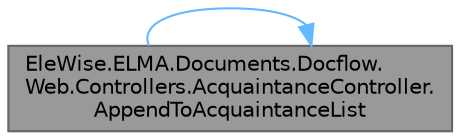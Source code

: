 digraph "EleWise.ELMA.Documents.Docflow.Web.Controllers.AcquaintanceController.AppendToAcquaintanceList"
{
 // LATEX_PDF_SIZE
  bgcolor="transparent";
  edge [fontname=Helvetica,fontsize=10,labelfontname=Helvetica,labelfontsize=10];
  node [fontname=Helvetica,fontsize=10,shape=box,height=0.2,width=0.4];
  rankdir="LR";
  Node1 [id="Node000001",label="EleWise.ELMA.Documents.Docflow.\lWeb.Controllers.AcquaintanceController.\lAppendToAcquaintanceList",height=0.2,width=0.4,color="gray40", fillcolor="grey60", style="filled", fontcolor="black",tooltip="Дополнить существующий лист ознакомления"];
  Node1 -> Node1 [id="edge1_Node000001_Node000001",color="steelblue1",style="solid",tooltip=" "];
}
